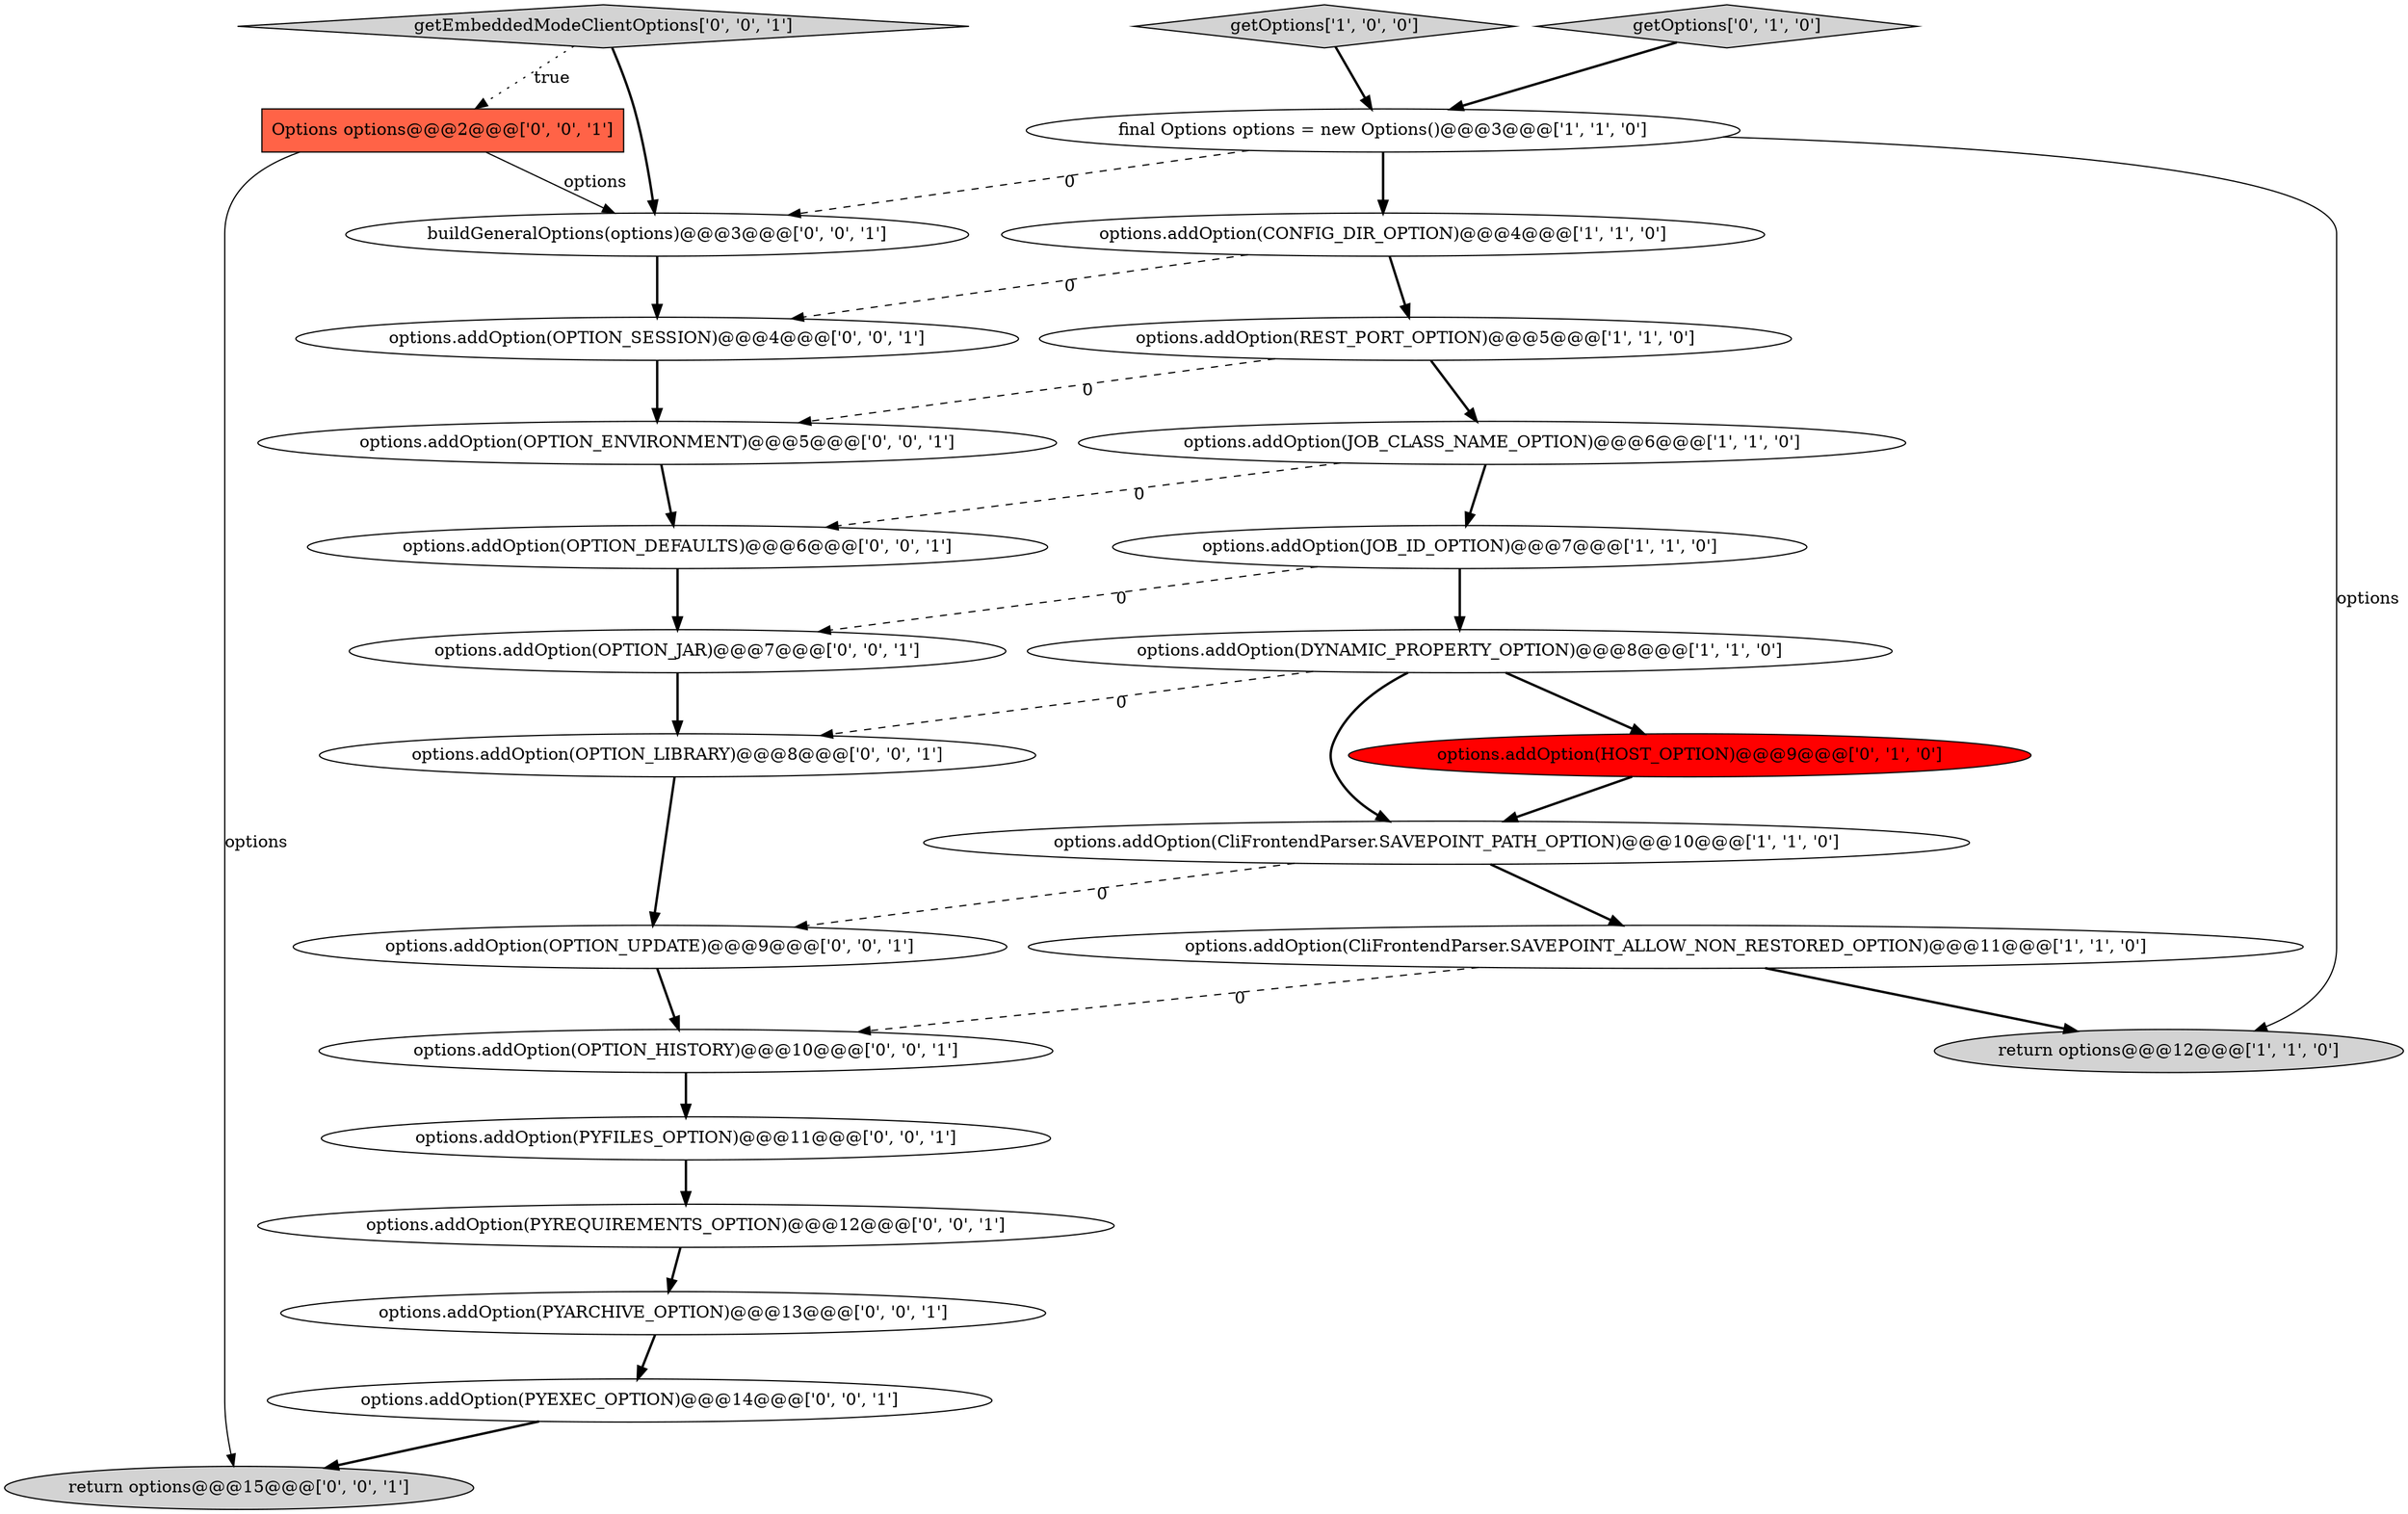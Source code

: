 digraph {
21 [style = filled, label = "buildGeneralOptions(options)@@@3@@@['0', '0', '1']", fillcolor = white, shape = ellipse image = "AAA0AAABBB3BBB"];
18 [style = filled, label = "options.addOption(OPTION_LIBRARY)@@@8@@@['0', '0', '1']", fillcolor = white, shape = ellipse image = "AAA0AAABBB3BBB"];
2 [style = filled, label = "options.addOption(JOB_CLASS_NAME_OPTION)@@@6@@@['1', '1', '0']", fillcolor = white, shape = ellipse image = "AAA0AAABBB1BBB"];
23 [style = filled, label = "options.addOption(OPTION_HISTORY)@@@10@@@['0', '0', '1']", fillcolor = white, shape = ellipse image = "AAA0AAABBB3BBB"];
7 [style = filled, label = "return options@@@12@@@['1', '1', '0']", fillcolor = lightgray, shape = ellipse image = "AAA0AAABBB1BBB"];
13 [style = filled, label = "options.addOption(PYARCHIVE_OPTION)@@@13@@@['0', '0', '1']", fillcolor = white, shape = ellipse image = "AAA0AAABBB3BBB"];
12 [style = filled, label = "options.addOption(PYFILES_OPTION)@@@11@@@['0', '0', '1']", fillcolor = white, shape = ellipse image = "AAA0AAABBB3BBB"];
14 [style = filled, label = "Options options@@@2@@@['0', '0', '1']", fillcolor = tomato, shape = box image = "AAA0AAABBB3BBB"];
9 [style = filled, label = "options.addOption(REST_PORT_OPTION)@@@5@@@['1', '1', '0']", fillcolor = white, shape = ellipse image = "AAA0AAABBB1BBB"];
15 [style = filled, label = "options.addOption(OPTION_DEFAULTS)@@@6@@@['0', '0', '1']", fillcolor = white, shape = ellipse image = "AAA0AAABBB3BBB"];
5 [style = filled, label = "getOptions['1', '0', '0']", fillcolor = lightgray, shape = diamond image = "AAA0AAABBB1BBB"];
19 [style = filled, label = "options.addOption(OPTION_ENVIRONMENT)@@@5@@@['0', '0', '1']", fillcolor = white, shape = ellipse image = "AAA0AAABBB3BBB"];
11 [style = filled, label = "getOptions['0', '1', '0']", fillcolor = lightgray, shape = diamond image = "AAA0AAABBB2BBB"];
8 [style = filled, label = "options.addOption(CONFIG_DIR_OPTION)@@@4@@@['1', '1', '0']", fillcolor = white, shape = ellipse image = "AAA0AAABBB1BBB"];
25 [style = filled, label = "options.addOption(PYEXEC_OPTION)@@@14@@@['0', '0', '1']", fillcolor = white, shape = ellipse image = "AAA0AAABBB3BBB"];
16 [style = filled, label = "options.addOption(OPTION_JAR)@@@7@@@['0', '0', '1']", fillcolor = white, shape = ellipse image = "AAA0AAABBB3BBB"];
26 [style = filled, label = "options.addOption(OPTION_UPDATE)@@@9@@@['0', '0', '1']", fillcolor = white, shape = ellipse image = "AAA0AAABBB3BBB"];
3 [style = filled, label = "options.addOption(DYNAMIC_PROPERTY_OPTION)@@@8@@@['1', '1', '0']", fillcolor = white, shape = ellipse image = "AAA0AAABBB1BBB"];
1 [style = filled, label = "options.addOption(CliFrontendParser.SAVEPOINT_PATH_OPTION)@@@10@@@['1', '1', '0']", fillcolor = white, shape = ellipse image = "AAA0AAABBB1BBB"];
22 [style = filled, label = "return options@@@15@@@['0', '0', '1']", fillcolor = lightgray, shape = ellipse image = "AAA0AAABBB3BBB"];
6 [style = filled, label = "options.addOption(JOB_ID_OPTION)@@@7@@@['1', '1', '0']", fillcolor = white, shape = ellipse image = "AAA0AAABBB1BBB"];
0 [style = filled, label = "final Options options = new Options()@@@3@@@['1', '1', '0']", fillcolor = white, shape = ellipse image = "AAA0AAABBB1BBB"];
24 [style = filled, label = "options.addOption(PYREQUIREMENTS_OPTION)@@@12@@@['0', '0', '1']", fillcolor = white, shape = ellipse image = "AAA0AAABBB3BBB"];
4 [style = filled, label = "options.addOption(CliFrontendParser.SAVEPOINT_ALLOW_NON_RESTORED_OPTION)@@@11@@@['1', '1', '0']", fillcolor = white, shape = ellipse image = "AAA0AAABBB1BBB"];
17 [style = filled, label = "getEmbeddedModeClientOptions['0', '0', '1']", fillcolor = lightgray, shape = diamond image = "AAA0AAABBB3BBB"];
20 [style = filled, label = "options.addOption(OPTION_SESSION)@@@4@@@['0', '0', '1']", fillcolor = white, shape = ellipse image = "AAA0AAABBB3BBB"];
10 [style = filled, label = "options.addOption(HOST_OPTION)@@@9@@@['0', '1', '0']", fillcolor = red, shape = ellipse image = "AAA1AAABBB2BBB"];
13->25 [style = bold, label=""];
6->3 [style = bold, label=""];
14->22 [style = solid, label="options"];
1->4 [style = bold, label=""];
16->18 [style = bold, label=""];
3->1 [style = bold, label=""];
25->22 [style = bold, label=""];
9->2 [style = bold, label=""];
1->26 [style = dashed, label="0"];
2->6 [style = bold, label=""];
3->18 [style = dashed, label="0"];
18->26 [style = bold, label=""];
8->20 [style = dashed, label="0"];
17->14 [style = dotted, label="true"];
12->24 [style = bold, label=""];
15->16 [style = bold, label=""];
4->7 [style = bold, label=""];
2->15 [style = dashed, label="0"];
9->19 [style = dashed, label="0"];
3->10 [style = bold, label=""];
11->0 [style = bold, label=""];
6->16 [style = dashed, label="0"];
21->20 [style = bold, label=""];
5->0 [style = bold, label=""];
0->21 [style = dashed, label="0"];
26->23 [style = bold, label=""];
0->7 [style = solid, label="options"];
0->8 [style = bold, label=""];
8->9 [style = bold, label=""];
23->12 [style = bold, label=""];
19->15 [style = bold, label=""];
20->19 [style = bold, label=""];
10->1 [style = bold, label=""];
4->23 [style = dashed, label="0"];
17->21 [style = bold, label=""];
24->13 [style = bold, label=""];
14->21 [style = solid, label="options"];
}
